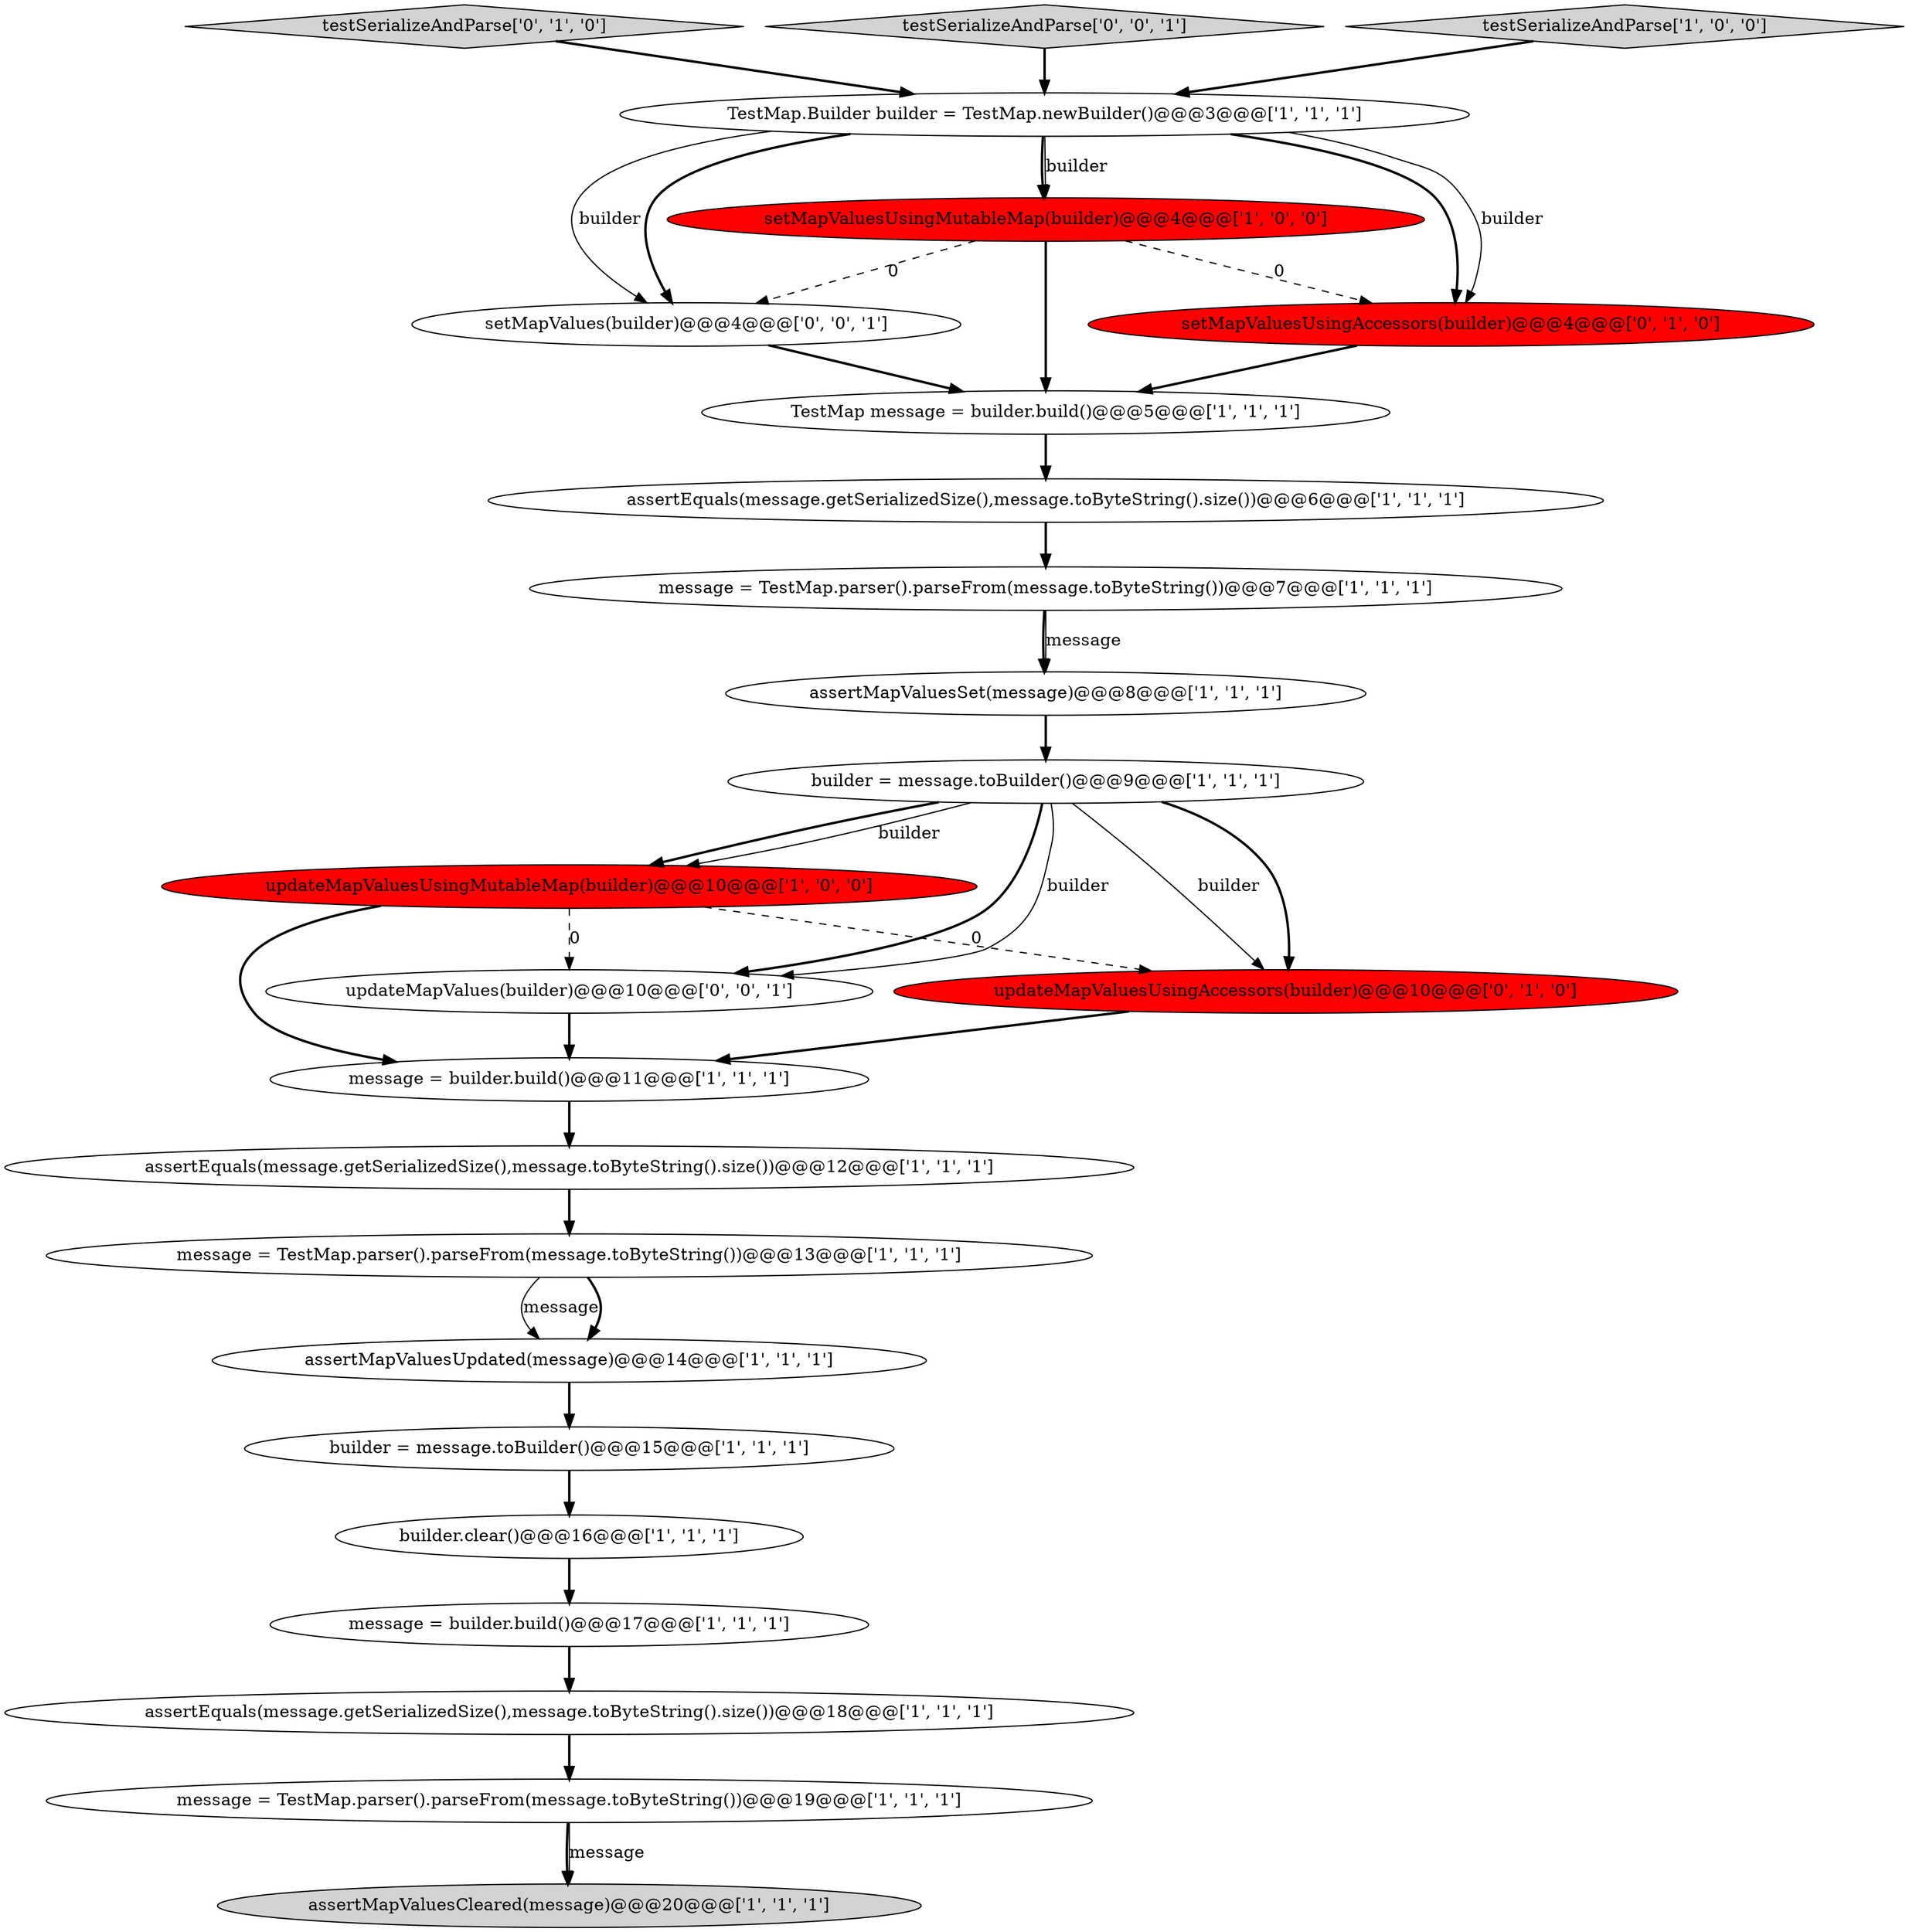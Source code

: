 digraph {
6 [style = filled, label = "message = TestMap.parser().parseFrom(message.toByteString())@@@7@@@['1', '1', '1']", fillcolor = white, shape = ellipse image = "AAA0AAABBB1BBB"];
2 [style = filled, label = "assertEquals(message.getSerializedSize(),message.toByteString().size())@@@18@@@['1', '1', '1']", fillcolor = white, shape = ellipse image = "AAA0AAABBB1BBB"];
19 [style = filled, label = "testSerializeAndParse['0', '1', '0']", fillcolor = lightgray, shape = diamond image = "AAA0AAABBB2BBB"];
24 [style = filled, label = "updateMapValues(builder)@@@10@@@['0', '0', '1']", fillcolor = white, shape = ellipse image = "AAA0AAABBB3BBB"];
22 [style = filled, label = "setMapValues(builder)@@@4@@@['0', '0', '1']", fillcolor = white, shape = ellipse image = "AAA0AAABBB3BBB"];
23 [style = filled, label = "testSerializeAndParse['0', '0', '1']", fillcolor = lightgray, shape = diamond image = "AAA0AAABBB3BBB"];
11 [style = filled, label = "message = TestMap.parser().parseFrom(message.toByteString())@@@13@@@['1', '1', '1']", fillcolor = white, shape = ellipse image = "AAA0AAABBB1BBB"];
8 [style = filled, label = "builder = message.toBuilder()@@@15@@@['1', '1', '1']", fillcolor = white, shape = ellipse image = "AAA0AAABBB1BBB"];
13 [style = filled, label = "assertMapValuesCleared(message)@@@20@@@['1', '1', '1']", fillcolor = lightgray, shape = ellipse image = "AAA0AAABBB1BBB"];
18 [style = filled, label = "builder.clear()@@@16@@@['1', '1', '1']", fillcolor = white, shape = ellipse image = "AAA0AAABBB1BBB"];
7 [style = filled, label = "assertMapValuesUpdated(message)@@@14@@@['1', '1', '1']", fillcolor = white, shape = ellipse image = "AAA0AAABBB1BBB"];
5 [style = filled, label = "TestMap.Builder builder = TestMap.newBuilder()@@@3@@@['1', '1', '1']", fillcolor = white, shape = ellipse image = "AAA0AAABBB1BBB"];
9 [style = filled, label = "testSerializeAndParse['1', '0', '0']", fillcolor = lightgray, shape = diamond image = "AAA0AAABBB1BBB"];
21 [style = filled, label = "updateMapValuesUsingAccessors(builder)@@@10@@@['0', '1', '0']", fillcolor = red, shape = ellipse image = "AAA1AAABBB2BBB"];
4 [style = filled, label = "assertMapValuesSet(message)@@@8@@@['1', '1', '1']", fillcolor = white, shape = ellipse image = "AAA0AAABBB1BBB"];
16 [style = filled, label = "TestMap message = builder.build()@@@5@@@['1', '1', '1']", fillcolor = white, shape = ellipse image = "AAA0AAABBB1BBB"];
10 [style = filled, label = "updateMapValuesUsingMutableMap(builder)@@@10@@@['1', '0', '0']", fillcolor = red, shape = ellipse image = "AAA1AAABBB1BBB"];
3 [style = filled, label = "assertEquals(message.getSerializedSize(),message.toByteString().size())@@@12@@@['1', '1', '1']", fillcolor = white, shape = ellipse image = "AAA0AAABBB1BBB"];
0 [style = filled, label = "setMapValuesUsingMutableMap(builder)@@@4@@@['1', '0', '0']", fillcolor = red, shape = ellipse image = "AAA1AAABBB1BBB"];
1 [style = filled, label = "message = TestMap.parser().parseFrom(message.toByteString())@@@19@@@['1', '1', '1']", fillcolor = white, shape = ellipse image = "AAA0AAABBB1BBB"];
14 [style = filled, label = "message = builder.build()@@@11@@@['1', '1', '1']", fillcolor = white, shape = ellipse image = "AAA0AAABBB1BBB"];
17 [style = filled, label = "builder = message.toBuilder()@@@9@@@['1', '1', '1']", fillcolor = white, shape = ellipse image = "AAA0AAABBB1BBB"];
12 [style = filled, label = "assertEquals(message.getSerializedSize(),message.toByteString().size())@@@6@@@['1', '1', '1']", fillcolor = white, shape = ellipse image = "AAA0AAABBB1BBB"];
15 [style = filled, label = "message = builder.build()@@@17@@@['1', '1', '1']", fillcolor = white, shape = ellipse image = "AAA0AAABBB1BBB"];
20 [style = filled, label = "setMapValuesUsingAccessors(builder)@@@4@@@['0', '1', '0']", fillcolor = red, shape = ellipse image = "AAA1AAABBB2BBB"];
17->10 [style = bold, label=""];
14->3 [style = bold, label=""];
0->16 [style = bold, label=""];
15->2 [style = bold, label=""];
10->21 [style = dashed, label="0"];
4->17 [style = bold, label=""];
23->5 [style = bold, label=""];
5->20 [style = bold, label=""];
10->14 [style = bold, label=""];
22->16 [style = bold, label=""];
8->18 [style = bold, label=""];
2->1 [style = bold, label=""];
18->15 [style = bold, label=""];
3->11 [style = bold, label=""];
5->20 [style = solid, label="builder"];
17->10 [style = solid, label="builder"];
7->8 [style = bold, label=""];
12->6 [style = bold, label=""];
0->20 [style = dashed, label="0"];
1->13 [style = bold, label=""];
0->22 [style = dashed, label="0"];
24->14 [style = bold, label=""];
11->7 [style = solid, label="message"];
1->13 [style = solid, label="message"];
19->5 [style = bold, label=""];
6->4 [style = bold, label=""];
17->24 [style = bold, label=""];
17->21 [style = solid, label="builder"];
20->16 [style = bold, label=""];
5->0 [style = bold, label=""];
17->24 [style = solid, label="builder"];
9->5 [style = bold, label=""];
6->4 [style = solid, label="message"];
5->22 [style = bold, label=""];
16->12 [style = bold, label=""];
5->22 [style = solid, label="builder"];
17->21 [style = bold, label=""];
5->0 [style = solid, label="builder"];
11->7 [style = bold, label=""];
10->24 [style = dashed, label="0"];
21->14 [style = bold, label=""];
}
